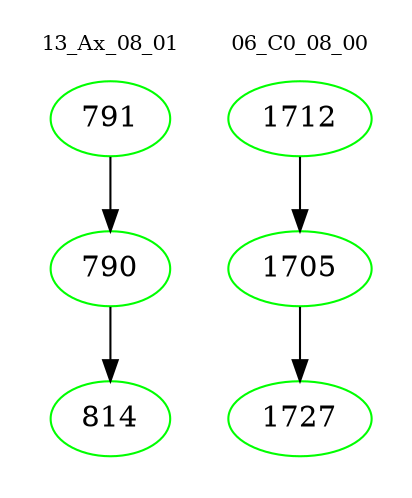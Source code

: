digraph{
subgraph cluster_0 {
color = white
label = "13_Ax_08_01";
fontsize=10;
T0_791 [label="791", color="green"]
T0_791 -> T0_790 [color="black"]
T0_790 [label="790", color="green"]
T0_790 -> T0_814 [color="black"]
T0_814 [label="814", color="green"]
}
subgraph cluster_1 {
color = white
label = "06_C0_08_00";
fontsize=10;
T1_1712 [label="1712", color="green"]
T1_1712 -> T1_1705 [color="black"]
T1_1705 [label="1705", color="green"]
T1_1705 -> T1_1727 [color="black"]
T1_1727 [label="1727", color="green"]
}
}
